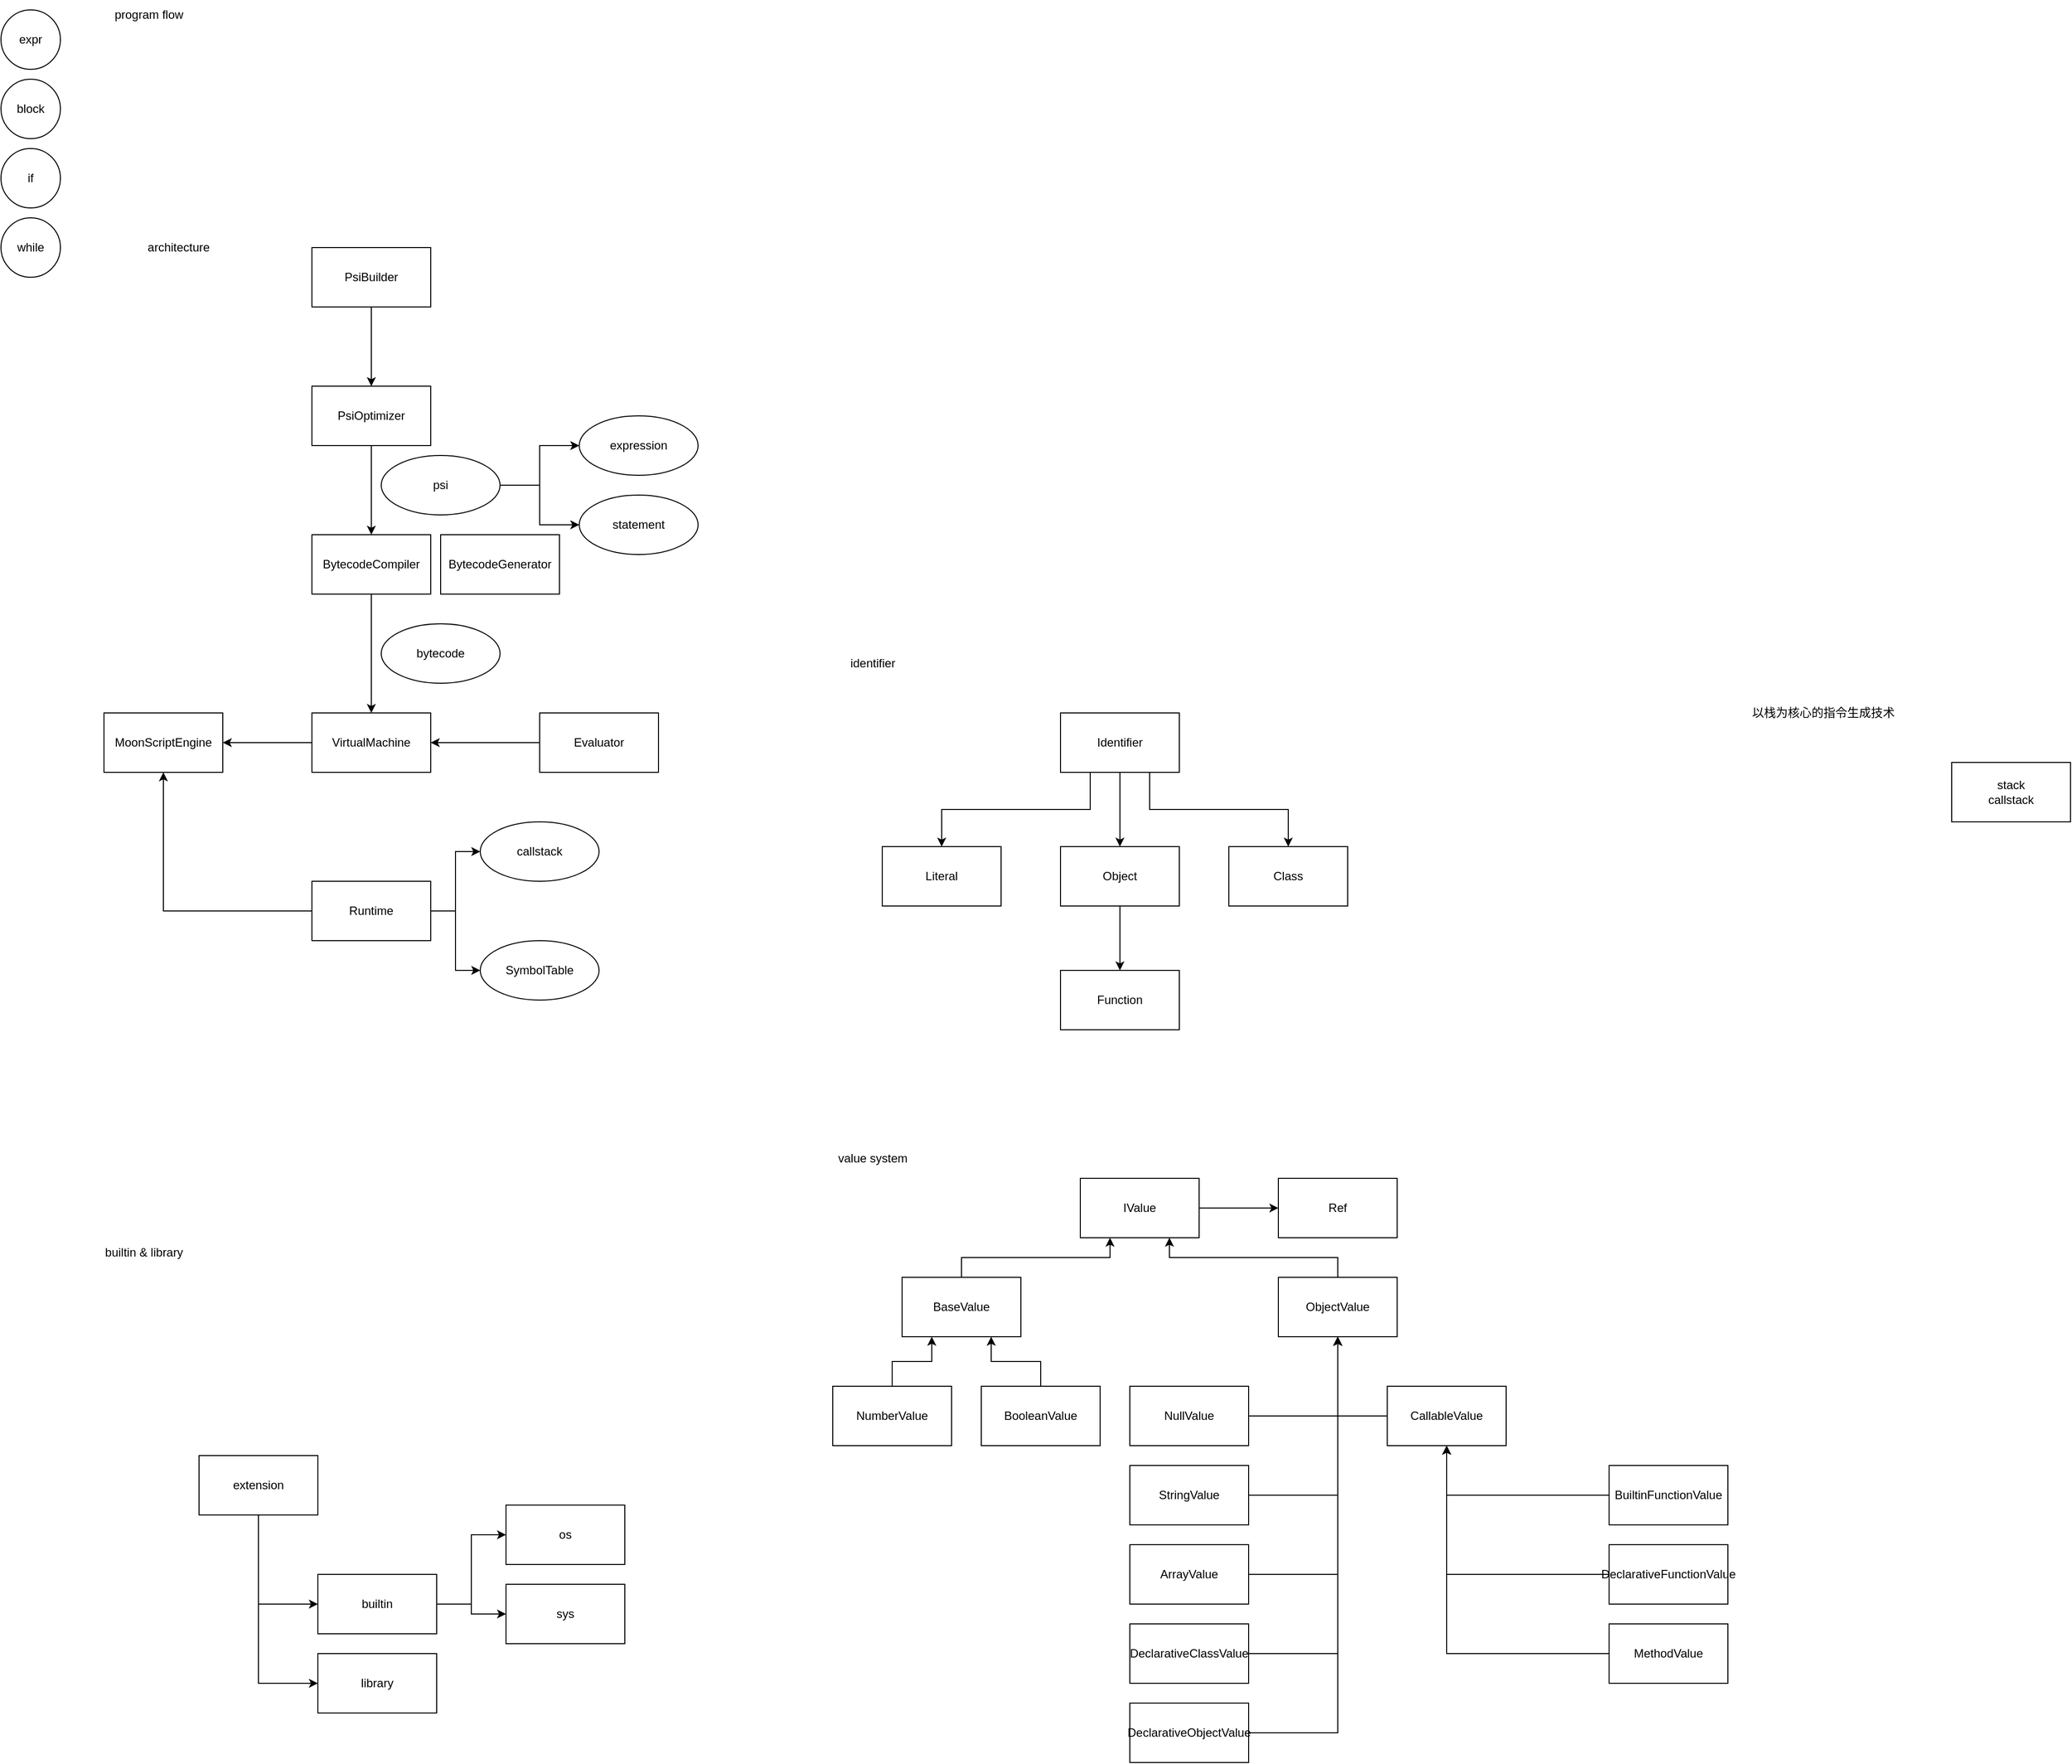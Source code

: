 <mxfile version="20.2.8" type="device"><diagram id="_1IGGFOsIOD2oP2ycAr1" name="第 1 页"><mxGraphModel dx="4475" dy="2343" grid="1" gridSize="10" guides="1" tooltips="1" connect="1" arrows="1" fold="1" page="1" pageScale="1" pageWidth="827" pageHeight="1169" math="0" shadow="0"><root><mxCell id="0"/><mxCell id="1" parent="0"/><mxCell id="7LmkXEu5OfiKZI4h-iMv-1" value="block" style="ellipse;whiteSpace=wrap;html=1;aspect=fixed;" parent="1" vertex="1"><mxGeometry x="10" y="80" width="60" height="60" as="geometry"/></mxCell><mxCell id="7LmkXEu5OfiKZI4h-iMv-2" value="if" style="ellipse;whiteSpace=wrap;html=1;aspect=fixed;" parent="1" vertex="1"><mxGeometry x="10" y="150" width="60" height="60" as="geometry"/></mxCell><mxCell id="7LmkXEu5OfiKZI4h-iMv-3" value="while" style="ellipse;whiteSpace=wrap;html=1;aspect=fixed;" parent="1" vertex="1"><mxGeometry x="10" y="220" width="60" height="60" as="geometry"/></mxCell><mxCell id="7LmkXEu5OfiKZI4h-iMv-4" value="expr" style="ellipse;whiteSpace=wrap;html=1;aspect=fixed;" parent="1" vertex="1"><mxGeometry x="10" y="10" width="60" height="60" as="geometry"/></mxCell><mxCell id="bbJ2dJN-xtAfrw64LnXj-20" style="edgeStyle=orthogonalEdgeStyle;rounded=0;orthogonalLoop=1;jettySize=auto;html=1;exitX=0;exitY=0.5;exitDx=0;exitDy=0;" parent="1" source="bbJ2dJN-xtAfrw64LnXj-3" target="bbJ2dJN-xtAfrw64LnXj-16" edge="1"><mxGeometry relative="1" as="geometry"/></mxCell><mxCell id="bbJ2dJN-xtAfrw64LnXj-3" value="VirtualMachine" style="rounded=0;whiteSpace=wrap;html=1;" parent="1" vertex="1"><mxGeometry x="324" y="720" width="120" height="60" as="geometry"/></mxCell><mxCell id="bbJ2dJN-xtAfrw64LnXj-8" style="edgeStyle=orthogonalEdgeStyle;rounded=0;orthogonalLoop=1;jettySize=auto;html=1;exitX=0.5;exitY=1;exitDx=0;exitDy=0;entryX=0.5;entryY=0;entryDx=0;entryDy=0;" parent="1" source="bbJ2dJN-xtAfrw64LnXj-4" target="bbJ2dJN-xtAfrw64LnXj-3" edge="1"><mxGeometry relative="1" as="geometry"/></mxCell><mxCell id="bbJ2dJN-xtAfrw64LnXj-4" value="BytecodeCompiler" style="rounded=0;whiteSpace=wrap;html=1;" parent="1" vertex="1"><mxGeometry x="324" y="540" width="120" height="60" as="geometry"/></mxCell><mxCell id="bbJ2dJN-xtAfrw64LnXj-30" style="edgeStyle=orthogonalEdgeStyle;rounded=0;orthogonalLoop=1;jettySize=auto;html=1;exitX=0.5;exitY=1;exitDx=0;exitDy=0;entryX=0.5;entryY=0;entryDx=0;entryDy=0;" parent="1" source="bbJ2dJN-xtAfrw64LnXj-5" target="bbJ2dJN-xtAfrw64LnXj-28" edge="1"><mxGeometry relative="1" as="geometry"/></mxCell><mxCell id="bbJ2dJN-xtAfrw64LnXj-5" value="PsiBuilder" style="rounded=0;whiteSpace=wrap;html=1;" parent="1" vertex="1"><mxGeometry x="324" y="250" width="120" height="60" as="geometry"/></mxCell><mxCell id="bbJ2dJN-xtAfrw64LnXj-7" value="bytecode" style="ellipse;whiteSpace=wrap;html=1;" parent="1" vertex="1"><mxGeometry x="394" y="630" width="120" height="60" as="geometry"/></mxCell><mxCell id="bbJ2dJN-xtAfrw64LnXj-14" style="edgeStyle=orthogonalEdgeStyle;rounded=0;orthogonalLoop=1;jettySize=auto;html=1;exitX=1;exitY=0.5;exitDx=0;exitDy=0;entryX=0;entryY=0.5;entryDx=0;entryDy=0;" parent="1" source="bbJ2dJN-xtAfrw64LnXj-10" target="bbJ2dJN-xtAfrw64LnXj-11" edge="1"><mxGeometry relative="1" as="geometry"/></mxCell><mxCell id="bbJ2dJN-xtAfrw64LnXj-15" style="edgeStyle=orthogonalEdgeStyle;rounded=0;orthogonalLoop=1;jettySize=auto;html=1;exitX=1;exitY=0.5;exitDx=0;exitDy=0;" parent="1" source="bbJ2dJN-xtAfrw64LnXj-10" target="bbJ2dJN-xtAfrw64LnXj-12" edge="1"><mxGeometry relative="1" as="geometry"/></mxCell><mxCell id="bbJ2dJN-xtAfrw64LnXj-10" value="psi" style="ellipse;whiteSpace=wrap;html=1;" parent="1" vertex="1"><mxGeometry x="394" y="460" width="120" height="60" as="geometry"/></mxCell><mxCell id="bbJ2dJN-xtAfrw64LnXj-11" value="expression" style="ellipse;whiteSpace=wrap;html=1;" parent="1" vertex="1"><mxGeometry x="594" y="420" width="120" height="60" as="geometry"/></mxCell><mxCell id="bbJ2dJN-xtAfrw64LnXj-12" value="statement" style="ellipse;whiteSpace=wrap;html=1;" parent="1" vertex="1"><mxGeometry x="594" y="500" width="120" height="60" as="geometry"/></mxCell><mxCell id="bbJ2dJN-xtAfrw64LnXj-16" value="MoonScriptEngine" style="rounded=0;whiteSpace=wrap;html=1;" parent="1" vertex="1"><mxGeometry x="114" y="720" width="120" height="60" as="geometry"/></mxCell><mxCell id="bbJ2dJN-xtAfrw64LnXj-19" style="edgeStyle=orthogonalEdgeStyle;rounded=0;orthogonalLoop=1;jettySize=auto;html=1;exitX=0;exitY=0.5;exitDx=0;exitDy=0;" parent="1" source="bbJ2dJN-xtAfrw64LnXj-18" target="bbJ2dJN-xtAfrw64LnXj-3" edge="1"><mxGeometry relative="1" as="geometry"/></mxCell><mxCell id="bbJ2dJN-xtAfrw64LnXj-18" value="Evaluator" style="rounded=0;whiteSpace=wrap;html=1;" parent="1" vertex="1"><mxGeometry x="554" y="720" width="120" height="60" as="geometry"/></mxCell><mxCell id="bbJ2dJN-xtAfrw64LnXj-25" style="edgeStyle=orthogonalEdgeStyle;rounded=0;orthogonalLoop=1;jettySize=auto;html=1;exitX=0;exitY=0.5;exitDx=0;exitDy=0;entryX=0.5;entryY=1;entryDx=0;entryDy=0;" parent="1" source="bbJ2dJN-xtAfrw64LnXj-21" target="bbJ2dJN-xtAfrw64LnXj-16" edge="1"><mxGeometry relative="1" as="geometry"/></mxCell><mxCell id="bbJ2dJN-xtAfrw64LnXj-31" style="edgeStyle=orthogonalEdgeStyle;rounded=0;orthogonalLoop=1;jettySize=auto;html=1;exitX=1;exitY=0.5;exitDx=0;exitDy=0;entryX=0;entryY=0.5;entryDx=0;entryDy=0;" parent="1" source="bbJ2dJN-xtAfrw64LnXj-21" target="bbJ2dJN-xtAfrw64LnXj-23" edge="1"><mxGeometry relative="1" as="geometry"/></mxCell><mxCell id="bbJ2dJN-xtAfrw64LnXj-32" style="edgeStyle=orthogonalEdgeStyle;rounded=0;orthogonalLoop=1;jettySize=auto;html=1;exitX=1;exitY=0.5;exitDx=0;exitDy=0;entryX=0;entryY=0.5;entryDx=0;entryDy=0;" parent="1" source="bbJ2dJN-xtAfrw64LnXj-21" target="bbJ2dJN-xtAfrw64LnXj-24" edge="1"><mxGeometry relative="1" as="geometry"/></mxCell><mxCell id="bbJ2dJN-xtAfrw64LnXj-21" value="Runtime" style="rounded=0;whiteSpace=wrap;html=1;" parent="1" vertex="1"><mxGeometry x="324" y="890" width="120" height="60" as="geometry"/></mxCell><mxCell id="bbJ2dJN-xtAfrw64LnXj-23" value="callstack" style="ellipse;whiteSpace=wrap;html=1;" parent="1" vertex="1"><mxGeometry x="494" y="830" width="120" height="60" as="geometry"/></mxCell><mxCell id="bbJ2dJN-xtAfrw64LnXj-24" value="SymbolTable" style="ellipse;whiteSpace=wrap;html=1;" parent="1" vertex="1"><mxGeometry x="494" y="950" width="120" height="60" as="geometry"/></mxCell><mxCell id="bbJ2dJN-xtAfrw64LnXj-27" value="BytecodeGenerator" style="rounded=0;whiteSpace=wrap;html=1;" parent="1" vertex="1"><mxGeometry x="454" y="540" width="120" height="60" as="geometry"/></mxCell><mxCell id="bbJ2dJN-xtAfrw64LnXj-29" style="edgeStyle=orthogonalEdgeStyle;rounded=0;orthogonalLoop=1;jettySize=auto;html=1;exitX=0.5;exitY=1;exitDx=0;exitDy=0;entryX=0.5;entryY=0;entryDx=0;entryDy=0;" parent="1" source="bbJ2dJN-xtAfrw64LnXj-28" target="bbJ2dJN-xtAfrw64LnXj-4" edge="1"><mxGeometry relative="1" as="geometry"/></mxCell><mxCell id="bbJ2dJN-xtAfrw64LnXj-28" value="PsiOptimizer" style="rounded=0;whiteSpace=wrap;html=1;" parent="1" vertex="1"><mxGeometry x="324" y="390" width="120" height="60" as="geometry"/></mxCell><mxCell id="bbJ2dJN-xtAfrw64LnXj-41" value="Literal" style="rounded=0;whiteSpace=wrap;html=1;" parent="1" vertex="1"><mxGeometry x="900" y="855" width="120" height="60" as="geometry"/></mxCell><mxCell id="bbJ2dJN-xtAfrw64LnXj-47" style="edgeStyle=orthogonalEdgeStyle;rounded=0;orthogonalLoop=1;jettySize=auto;html=1;exitX=0.5;exitY=1;exitDx=0;exitDy=0;entryX=0.5;entryY=0;entryDx=0;entryDy=0;" parent="1" source="bbJ2dJN-xtAfrw64LnXj-42" target="bbJ2dJN-xtAfrw64LnXj-43" edge="1"><mxGeometry relative="1" as="geometry"/></mxCell><mxCell id="bbJ2dJN-xtAfrw64LnXj-48" style="edgeStyle=orthogonalEdgeStyle;rounded=0;orthogonalLoop=1;jettySize=auto;html=1;exitX=0.25;exitY=1;exitDx=0;exitDy=0;entryX=0.5;entryY=0;entryDx=0;entryDy=0;" parent="1" source="bbJ2dJN-xtAfrw64LnXj-42" target="bbJ2dJN-xtAfrw64LnXj-41" edge="1"><mxGeometry relative="1" as="geometry"/></mxCell><mxCell id="bbJ2dJN-xtAfrw64LnXj-49" style="edgeStyle=orthogonalEdgeStyle;rounded=0;orthogonalLoop=1;jettySize=auto;html=1;exitX=0.75;exitY=1;exitDx=0;exitDy=0;" parent="1" source="bbJ2dJN-xtAfrw64LnXj-42" target="bbJ2dJN-xtAfrw64LnXj-46" edge="1"><mxGeometry relative="1" as="geometry"/></mxCell><mxCell id="bbJ2dJN-xtAfrw64LnXj-42" value="Identifier" style="rounded=0;whiteSpace=wrap;html=1;" parent="1" vertex="1"><mxGeometry x="1080" y="720" width="120" height="60" as="geometry"/></mxCell><mxCell id="bbJ2dJN-xtAfrw64LnXj-50" style="edgeStyle=orthogonalEdgeStyle;rounded=0;orthogonalLoop=1;jettySize=auto;html=1;exitX=0.5;exitY=1;exitDx=0;exitDy=0;entryX=0.5;entryY=0;entryDx=0;entryDy=0;" parent="1" source="bbJ2dJN-xtAfrw64LnXj-43" target="bbJ2dJN-xtAfrw64LnXj-44" edge="1"><mxGeometry relative="1" as="geometry"/></mxCell><mxCell id="bbJ2dJN-xtAfrw64LnXj-43" value="Object" style="rounded=0;whiteSpace=wrap;html=1;" parent="1" vertex="1"><mxGeometry x="1080" y="855" width="120" height="60" as="geometry"/></mxCell><mxCell id="bbJ2dJN-xtAfrw64LnXj-44" value="Function" style="rounded=0;whiteSpace=wrap;html=1;" parent="1" vertex="1"><mxGeometry x="1080" y="980" width="120" height="60" as="geometry"/></mxCell><mxCell id="bbJ2dJN-xtAfrw64LnXj-46" value="Class" style="rounded=0;whiteSpace=wrap;html=1;" parent="1" vertex="1"><mxGeometry x="1250" y="855" width="120" height="60" as="geometry"/></mxCell><mxCell id="e2k92zCGbUFQfaLQOogl-18" style="edgeStyle=orthogonalEdgeStyle;rounded=0;orthogonalLoop=1;jettySize=auto;html=1;exitX=1;exitY=0.5;exitDx=0;exitDy=0;" parent="1" source="e2k92zCGbUFQfaLQOogl-1" target="e2k92zCGbUFQfaLQOogl-17" edge="1"><mxGeometry relative="1" as="geometry"/></mxCell><mxCell id="e2k92zCGbUFQfaLQOogl-1" value="IValue" style="rounded=0;whiteSpace=wrap;html=1;" parent="1" vertex="1"><mxGeometry x="1100" y="1190" width="120" height="60" as="geometry"/></mxCell><mxCell id="e2k92zCGbUFQfaLQOogl-8" style="edgeStyle=orthogonalEdgeStyle;rounded=0;orthogonalLoop=1;jettySize=auto;html=1;exitX=0.5;exitY=0;exitDx=0;exitDy=0;entryX=0.25;entryY=1;entryDx=0;entryDy=0;" parent="1" source="e2k92zCGbUFQfaLQOogl-2" target="e2k92zCGbUFQfaLQOogl-1" edge="1"><mxGeometry relative="1" as="geometry"/></mxCell><mxCell id="e2k92zCGbUFQfaLQOogl-2" value="BaseValue" style="rounded=0;whiteSpace=wrap;html=1;" parent="1" vertex="1"><mxGeometry x="920" y="1290" width="120" height="60" as="geometry"/></mxCell><mxCell id="e2k92zCGbUFQfaLQOogl-9" style="edgeStyle=orthogonalEdgeStyle;rounded=0;orthogonalLoop=1;jettySize=auto;html=1;exitX=0.5;exitY=0;exitDx=0;exitDy=0;entryX=0.75;entryY=1;entryDx=0;entryDy=0;" parent="1" source="e2k92zCGbUFQfaLQOogl-3" target="e2k92zCGbUFQfaLQOogl-1" edge="1"><mxGeometry relative="1" as="geometry"/></mxCell><mxCell id="e2k92zCGbUFQfaLQOogl-3" value="ObjectValue" style="rounded=0;whiteSpace=wrap;html=1;" parent="1" vertex="1"><mxGeometry x="1300" y="1290" width="120" height="60" as="geometry"/></mxCell><mxCell id="e2k92zCGbUFQfaLQOogl-10" style="edgeStyle=orthogonalEdgeStyle;rounded=0;orthogonalLoop=1;jettySize=auto;html=1;exitX=0.5;exitY=0;exitDx=0;exitDy=0;entryX=0.25;entryY=1;entryDx=0;entryDy=0;" parent="1" source="e2k92zCGbUFQfaLQOogl-4" target="e2k92zCGbUFQfaLQOogl-2" edge="1"><mxGeometry relative="1" as="geometry"/></mxCell><mxCell id="e2k92zCGbUFQfaLQOogl-4" value="NumberValue" style="rounded=0;whiteSpace=wrap;html=1;" parent="1" vertex="1"><mxGeometry x="850" y="1400" width="120" height="60" as="geometry"/></mxCell><mxCell id="e2k92zCGbUFQfaLQOogl-11" style="edgeStyle=orthogonalEdgeStyle;rounded=0;orthogonalLoop=1;jettySize=auto;html=1;exitX=0.5;exitY=0;exitDx=0;exitDy=0;entryX=0.75;entryY=1;entryDx=0;entryDy=0;" parent="1" source="e2k92zCGbUFQfaLQOogl-5" target="e2k92zCGbUFQfaLQOogl-2" edge="1"><mxGeometry relative="1" as="geometry"><mxPoint x="1090" y="1360" as="targetPoint"/></mxGeometry></mxCell><mxCell id="e2k92zCGbUFQfaLQOogl-5" value="BooleanValue" style="rounded=0;whiteSpace=wrap;html=1;" parent="1" vertex="1"><mxGeometry x="1000" y="1400" width="120" height="60" as="geometry"/></mxCell><mxCell id="e2k92zCGbUFQfaLQOogl-15" style="edgeStyle=orthogonalEdgeStyle;rounded=0;orthogonalLoop=1;jettySize=auto;html=1;exitX=1;exitY=0.5;exitDx=0;exitDy=0;entryX=0.5;entryY=1;entryDx=0;entryDy=0;" parent="1" source="e2k92zCGbUFQfaLQOogl-6" target="e2k92zCGbUFQfaLQOogl-3" edge="1"><mxGeometry relative="1" as="geometry"/></mxCell><mxCell id="e2k92zCGbUFQfaLQOogl-6" value="StringValue" style="rounded=0;whiteSpace=wrap;html=1;" parent="1" vertex="1"><mxGeometry x="1150" y="1480" width="120" height="60" as="geometry"/></mxCell><mxCell id="e2k92zCGbUFQfaLQOogl-16" style="edgeStyle=orthogonalEdgeStyle;rounded=0;orthogonalLoop=1;jettySize=auto;html=1;exitX=1;exitY=0.5;exitDx=0;exitDy=0;entryX=0.5;entryY=1;entryDx=0;entryDy=0;" parent="1" source="e2k92zCGbUFQfaLQOogl-7" target="e2k92zCGbUFQfaLQOogl-3" edge="1"><mxGeometry relative="1" as="geometry"/></mxCell><mxCell id="e2k92zCGbUFQfaLQOogl-7" value="ArrayValue" style="rounded=0;whiteSpace=wrap;html=1;" parent="1" vertex="1"><mxGeometry x="1150" y="1560" width="120" height="60" as="geometry"/></mxCell><mxCell id="e2k92zCGbUFQfaLQOogl-14" style="edgeStyle=orthogonalEdgeStyle;rounded=0;orthogonalLoop=1;jettySize=auto;html=1;exitX=1;exitY=0.5;exitDx=0;exitDy=0;entryX=0.5;entryY=1;entryDx=0;entryDy=0;" parent="1" source="e2k92zCGbUFQfaLQOogl-13" target="e2k92zCGbUFQfaLQOogl-3" edge="1"><mxGeometry relative="1" as="geometry"/></mxCell><mxCell id="e2k92zCGbUFQfaLQOogl-13" value="NullValue" style="rounded=0;whiteSpace=wrap;html=1;" parent="1" vertex="1"><mxGeometry x="1150" y="1400" width="120" height="60" as="geometry"/></mxCell><mxCell id="e2k92zCGbUFQfaLQOogl-17" value="Ref" style="rounded=0;whiteSpace=wrap;html=1;" parent="1" vertex="1"><mxGeometry x="1300" y="1190" width="120" height="60" as="geometry"/></mxCell><mxCell id="e2k92zCGbUFQfaLQOogl-28" style="edgeStyle=orthogonalEdgeStyle;rounded=0;orthogonalLoop=1;jettySize=auto;html=1;exitX=0;exitY=0.5;exitDx=0;exitDy=0;entryX=0.5;entryY=1;entryDx=0;entryDy=0;" parent="1" source="e2k92zCGbUFQfaLQOogl-19" target="e2k92zCGbUFQfaLQOogl-3" edge="1"><mxGeometry relative="1" as="geometry"/></mxCell><mxCell id="e2k92zCGbUFQfaLQOogl-19" value="CallableValue" style="rounded=0;whiteSpace=wrap;html=1;" parent="1" vertex="1"><mxGeometry x="1410" y="1400" width="120" height="60" as="geometry"/></mxCell><mxCell id="e2k92zCGbUFQfaLQOogl-25" style="edgeStyle=orthogonalEdgeStyle;rounded=0;orthogonalLoop=1;jettySize=auto;html=1;exitX=0;exitY=0.5;exitDx=0;exitDy=0;entryX=0.5;entryY=1;entryDx=0;entryDy=0;" parent="1" source="e2k92zCGbUFQfaLQOogl-20" target="e2k92zCGbUFQfaLQOogl-19" edge="1"><mxGeometry relative="1" as="geometry"/></mxCell><mxCell id="e2k92zCGbUFQfaLQOogl-20" value="BuiltinFunctionValue" style="rounded=0;whiteSpace=wrap;html=1;" parent="1" vertex="1"><mxGeometry x="1634" y="1480" width="120" height="60" as="geometry"/></mxCell><mxCell id="e2k92zCGbUFQfaLQOogl-29" style="edgeStyle=orthogonalEdgeStyle;rounded=0;orthogonalLoop=1;jettySize=auto;html=1;exitX=1;exitY=0.5;exitDx=0;exitDy=0;entryX=0.5;entryY=1;entryDx=0;entryDy=0;" parent="1" source="e2k92zCGbUFQfaLQOogl-21" target="e2k92zCGbUFQfaLQOogl-3" edge="1"><mxGeometry relative="1" as="geometry"><mxPoint x="1390" y="1350" as="targetPoint"/></mxGeometry></mxCell><mxCell id="e2k92zCGbUFQfaLQOogl-21" value="DeclarativeClassValue" style="rounded=0;whiteSpace=wrap;html=1;" parent="1" vertex="1"><mxGeometry x="1150" y="1640" width="120" height="60" as="geometry"/></mxCell><mxCell id="e2k92zCGbUFQfaLQOogl-26" style="edgeStyle=orthogonalEdgeStyle;rounded=0;orthogonalLoop=1;jettySize=auto;html=1;exitX=0;exitY=0.5;exitDx=0;exitDy=0;entryX=0.5;entryY=1;entryDx=0;entryDy=0;" parent="1" source="e2k92zCGbUFQfaLQOogl-22" target="e2k92zCGbUFQfaLQOogl-19" edge="1"><mxGeometry relative="1" as="geometry"/></mxCell><mxCell id="e2k92zCGbUFQfaLQOogl-22" value="DeclarativeFunctionValue" style="rounded=0;whiteSpace=wrap;html=1;" parent="1" vertex="1"><mxGeometry x="1634" y="1560" width="120" height="60" as="geometry"/></mxCell><mxCell id="e2k92zCGbUFQfaLQOogl-27" style="edgeStyle=orthogonalEdgeStyle;rounded=0;orthogonalLoop=1;jettySize=auto;html=1;exitX=0;exitY=0.5;exitDx=0;exitDy=0;entryX=0.5;entryY=1;entryDx=0;entryDy=0;" parent="1" source="e2k92zCGbUFQfaLQOogl-23" target="e2k92zCGbUFQfaLQOogl-19" edge="1"><mxGeometry relative="1" as="geometry"/></mxCell><mxCell id="e2k92zCGbUFQfaLQOogl-23" value="MethodValue" style="rounded=0;whiteSpace=wrap;html=1;" parent="1" vertex="1"><mxGeometry x="1634" y="1640" width="120" height="60" as="geometry"/></mxCell><mxCell id="e2k92zCGbUFQfaLQOogl-30" style="edgeStyle=orthogonalEdgeStyle;rounded=0;orthogonalLoop=1;jettySize=auto;html=1;exitX=1;exitY=0.5;exitDx=0;exitDy=0;entryX=0.5;entryY=1;entryDx=0;entryDy=0;" parent="1" source="e2k92zCGbUFQfaLQOogl-24" target="e2k92zCGbUFQfaLQOogl-3" edge="1"><mxGeometry relative="1" as="geometry"/></mxCell><mxCell id="e2k92zCGbUFQfaLQOogl-24" value="DeclarativeObjectValue" style="rounded=0;whiteSpace=wrap;html=1;" parent="1" vertex="1"><mxGeometry x="1150" y="1720" width="120" height="60" as="geometry"/></mxCell><mxCell id="nlTj4FxF0_CWE2qIgPYf-1" value="value system" style="text;html=1;align=center;verticalAlign=middle;resizable=0;points=[];autosize=1;strokeColor=none;fillColor=none;" parent="1" vertex="1"><mxGeometry x="845" y="1155" width="90" height="30" as="geometry"/></mxCell><mxCell id="nlTj4FxF0_CWE2qIgPYf-2" value="identifier" style="text;html=1;align=center;verticalAlign=middle;resizable=0;points=[];autosize=1;strokeColor=none;fillColor=none;" parent="1" vertex="1"><mxGeometry x="855" y="655" width="70" height="30" as="geometry"/></mxCell><mxCell id="nlTj4FxF0_CWE2qIgPYf-3" value="architecture" style="text;html=1;align=center;verticalAlign=middle;resizable=0;points=[];autosize=1;strokeColor=none;fillColor=none;" parent="1" vertex="1"><mxGeometry x="144" y="235" width="90" height="30" as="geometry"/></mxCell><mxCell id="nlTj4FxF0_CWE2qIgPYf-4" value="program flow" style="text;html=1;align=center;verticalAlign=middle;resizable=0;points=[];autosize=1;strokeColor=none;fillColor=none;" parent="1" vertex="1"><mxGeometry x="114" width="90" height="30" as="geometry"/></mxCell><mxCell id="nlTj4FxF0_CWE2qIgPYf-13" style="edgeStyle=orthogonalEdgeStyle;rounded=0;orthogonalLoop=1;jettySize=auto;html=1;exitX=1;exitY=0.5;exitDx=0;exitDy=0;entryX=0;entryY=0.5;entryDx=0;entryDy=0;" parent="1" source="nlTj4FxF0_CWE2qIgPYf-5" target="nlTj4FxF0_CWE2qIgPYf-11" edge="1"><mxGeometry relative="1" as="geometry"/></mxCell><mxCell id="nlTj4FxF0_CWE2qIgPYf-14" style="edgeStyle=orthogonalEdgeStyle;rounded=0;orthogonalLoop=1;jettySize=auto;html=1;exitX=1;exitY=0.5;exitDx=0;exitDy=0;entryX=0;entryY=0.5;entryDx=0;entryDy=0;" parent="1" source="nlTj4FxF0_CWE2qIgPYf-5" target="nlTj4FxF0_CWE2qIgPYf-12" edge="1"><mxGeometry relative="1" as="geometry"/></mxCell><mxCell id="nlTj4FxF0_CWE2qIgPYf-5" value="builtin" style="rounded=0;whiteSpace=wrap;html=1;" parent="1" vertex="1"><mxGeometry x="330" y="1590" width="120" height="60" as="geometry"/></mxCell><mxCell id="nlTj4FxF0_CWE2qIgPYf-6" value="builtin &amp;amp; library" style="text;html=1;align=center;verticalAlign=middle;resizable=0;points=[];autosize=1;strokeColor=none;fillColor=none;" parent="1" vertex="1"><mxGeometry x="104" y="1250" width="100" height="30" as="geometry"/></mxCell><mxCell id="nlTj4FxF0_CWE2qIgPYf-7" value="library" style="rounded=0;whiteSpace=wrap;html=1;" parent="1" vertex="1"><mxGeometry x="330" y="1670" width="120" height="60" as="geometry"/></mxCell><mxCell id="nlTj4FxF0_CWE2qIgPYf-9" style="edgeStyle=orthogonalEdgeStyle;rounded=0;orthogonalLoop=1;jettySize=auto;html=1;exitX=0.5;exitY=1;exitDx=0;exitDy=0;entryX=0;entryY=0.5;entryDx=0;entryDy=0;" parent="1" source="nlTj4FxF0_CWE2qIgPYf-8" target="nlTj4FxF0_CWE2qIgPYf-5" edge="1"><mxGeometry relative="1" as="geometry"/></mxCell><mxCell id="nlTj4FxF0_CWE2qIgPYf-10" style="edgeStyle=orthogonalEdgeStyle;rounded=0;orthogonalLoop=1;jettySize=auto;html=1;exitX=0.5;exitY=1;exitDx=0;exitDy=0;entryX=0;entryY=0.5;entryDx=0;entryDy=0;" parent="1" source="nlTj4FxF0_CWE2qIgPYf-8" target="nlTj4FxF0_CWE2qIgPYf-7" edge="1"><mxGeometry relative="1" as="geometry"/></mxCell><mxCell id="nlTj4FxF0_CWE2qIgPYf-8" value="extension" style="rounded=0;whiteSpace=wrap;html=1;" parent="1" vertex="1"><mxGeometry x="210" y="1470" width="120" height="60" as="geometry"/></mxCell><mxCell id="nlTj4FxF0_CWE2qIgPYf-11" value="os" style="rounded=0;whiteSpace=wrap;html=1;" parent="1" vertex="1"><mxGeometry x="520" y="1520" width="120" height="60" as="geometry"/></mxCell><mxCell id="nlTj4FxF0_CWE2qIgPYf-12" value="sys" style="rounded=0;whiteSpace=wrap;html=1;" parent="1" vertex="1"><mxGeometry x="520" y="1600" width="120" height="60" as="geometry"/></mxCell><mxCell id="ldlPjsJuUa8Ji52co7eN-1" value="stack&lt;br&gt;callstack" style="rounded=0;whiteSpace=wrap;html=1;" vertex="1" parent="1"><mxGeometry x="1980" y="770" width="120" height="60" as="geometry"/></mxCell><mxCell id="ldlPjsJuUa8Ji52co7eN-2" value="以栈为核心的指令生成技术" style="text;html=1;align=center;verticalAlign=middle;resizable=0;points=[];autosize=1;strokeColor=none;fillColor=none;" vertex="1" parent="1"><mxGeometry x="1765" y="705" width="170" height="30" as="geometry"/></mxCell></root></mxGraphModel></diagram></mxfile>